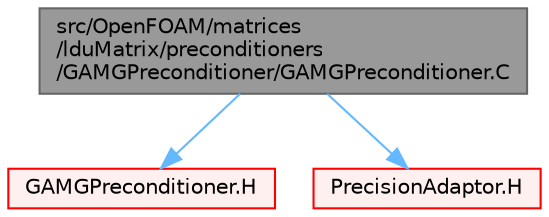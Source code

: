 digraph "src/OpenFOAM/matrices/lduMatrix/preconditioners/GAMGPreconditioner/GAMGPreconditioner.C"
{
 // LATEX_PDF_SIZE
  bgcolor="transparent";
  edge [fontname=Helvetica,fontsize=10,labelfontname=Helvetica,labelfontsize=10];
  node [fontname=Helvetica,fontsize=10,shape=box,height=0.2,width=0.4];
  Node1 [id="Node000001",label="src/OpenFOAM/matrices\l/lduMatrix/preconditioners\l/GAMGPreconditioner/GAMGPreconditioner.C",height=0.2,width=0.4,color="gray40", fillcolor="grey60", style="filled", fontcolor="black",tooltip=" "];
  Node1 -> Node2 [id="edge1_Node000001_Node000002",color="steelblue1",style="solid",tooltip=" "];
  Node2 [id="Node000002",label="GAMGPreconditioner.H",height=0.2,width=0.4,color="red", fillcolor="#FFF0F0", style="filled",URL="$GAMGPreconditioner_8H.html",tooltip=" "];
  Node1 -> Node247 [id="edge2_Node000001_Node000247",color="steelblue1",style="solid",tooltip=" "];
  Node247 [id="Node000247",label="PrecisionAdaptor.H",height=0.2,width=0.4,color="red", fillcolor="#FFF0F0", style="filled",URL="$PrecisionAdaptor_8H.html",tooltip=" "];
}
